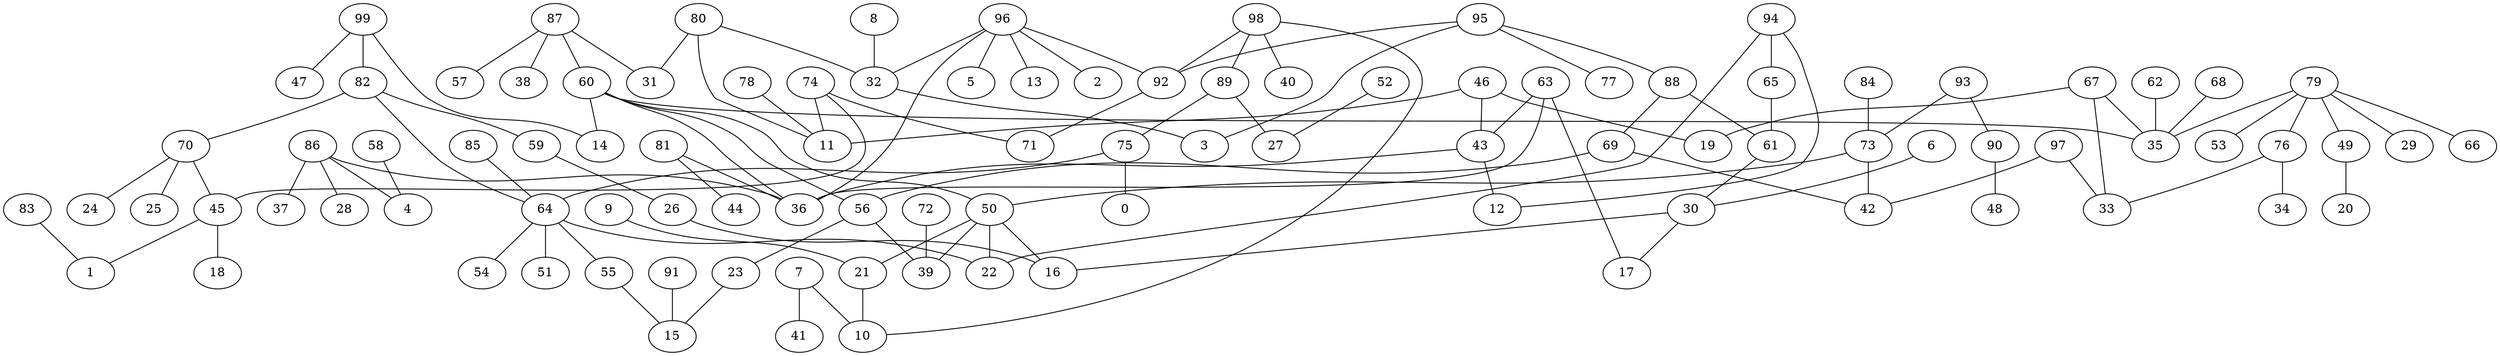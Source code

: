 digraph GG_graph {

subgraph G_graph {
edge [color = black]
"63" -> "36" [dir = none]
"72" -> "39" [dir = none]
"97" -> "42" [dir = none]
"91" -> "15" [dir = none]
"78" -> "11" [dir = none]
"83" -> "1" [dir = none]
"6" -> "30" [dir = none]
"58" -> "4" [dir = none]
"30" -> "17" [dir = none]
"84" -> "73" [dir = none]
"9" -> "21" [dir = none]
"99" -> "47" [dir = none]
"99" -> "82" [dir = none]
"82" -> "70" [dir = none]
"82" -> "59" [dir = none]
"82" -> "64" [dir = none]
"98" -> "10" [dir = none]
"98" -> "40" [dir = none]
"98" -> "92" [dir = none]
"98" -> "89" [dir = none]
"89" -> "27" [dir = none]
"89" -> "75" [dir = none]
"87" -> "38" [dir = none]
"87" -> "31" [dir = none]
"87" -> "57" [dir = none]
"87" -> "60" [dir = none]
"8" -> "32" [dir = none]
"64" -> "51" [dir = none]
"64" -> "54" [dir = none]
"64" -> "55" [dir = none]
"64" -> "22" [dir = none]
"60" -> "14" [dir = none]
"60" -> "35" [dir = none]
"60" -> "36" [dir = none]
"60" -> "56" [dir = none]
"60" -> "50" [dir = none]
"7" -> "41" [dir = none]
"7" -> "10" [dir = none]
"65" -> "61" [dir = none]
"73" -> "42" [dir = none]
"73" -> "50" [dir = none]
"75" -> "0" [dir = none]
"75" -> "64" [dir = none]
"79" -> "29" [dir = none]
"79" -> "66" [dir = none]
"79" -> "76" [dir = none]
"79" -> "53" [dir = none]
"79" -> "49" [dir = none]
"79" -> "35" [dir = none]
"56" -> "23" [dir = none]
"43" -> "12" [dir = none]
"43" -> "36" [dir = none]
"96" -> "5" [dir = none]
"96" -> "13" [dir = none]
"96" -> "32" [dir = none]
"96" -> "2" [dir = none]
"96" -> "36" [dir = none]
"94" -> "65" [dir = none]
"94" -> "22" [dir = none]
"85" -> "64" [dir = none]
"93" -> "90" [dir = none]
"93" -> "73" [dir = none]
"32" -> "3" [dir = none]
"62" -> "35" [dir = none]
"55" -> "15" [dir = none]
"45" -> "18" [dir = none]
"45" -> "1" [dir = none]
"80" -> "11" [dir = none]
"80" -> "32" [dir = none]
"49" -> "20" [dir = none]
"74" -> "71" [dir = none]
"74" -> "45" [dir = none]
"61" -> "30" [dir = none]
"50" -> "21" [dir = none]
"50" -> "16" [dir = none]
"50" -> "39" [dir = none]
"50" -> "22" [dir = none]
"59" -> "26" [dir = none]
"67" -> "19" [dir = none]
"67" -> "35" [dir = none]
"68" -> "35" [dir = none]
"70" -> "24" [dir = none]
"70" -> "25" [dir = none]
"70" -> "45" [dir = none]
"86" -> "4" [dir = none]
"86" -> "28" [dir = none]
"86" -> "37" [dir = none]
"86" -> "36" [dir = none]
"95" -> "77" [dir = none]
"95" -> "88" [dir = none]
"95" -> "92" [dir = none]
"69" -> "42" [dir = none]
"81" -> "44" [dir = none]
"81" -> "36" [dir = none]
"52" -> "27" [dir = none]
"76" -> "34" [dir = none]
"76" -> "33" [dir = none]
"90" -> "48" [dir = none]
"46" -> "11" [dir = none]
"67" -> "33" [dir = none]
"97" -> "33" [dir = none]
"95" -> "3" [dir = none]
"80" -> "31" [dir = none]
"92" -> "71" [dir = none]
"88" -> "61" [dir = none]
"21" -> "10" [dir = none]
"26" -> "16" [dir = none]
"74" -> "11" [dir = none]
"96" -> "92" [dir = none]
"23" -> "15" [dir = none]
"63" -> "43" [dir = none]
"46" -> "43" [dir = none]
"94" -> "12" [dir = none]
"69" -> "56" [dir = none]
"46" -> "19" [dir = none]
"99" -> "14" [dir = none]
"56" -> "39" [dir = none]
"63" -> "17" [dir = none]
"88" -> "69" [dir = none]
"30" -> "16" [dir = none]
}

}

